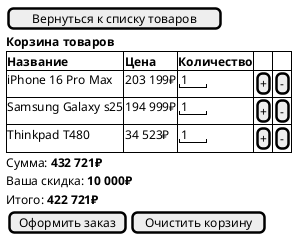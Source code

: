 @startsalt Корзина товаров
{
  [Вернуться к списку товаров]
  <b>Корзина товаров
  {#
    <b>Название        | <b>Цена  | <b>Количество | .   | .
    iPhone 16 Pro Max  | 203 199₽ | "  1"         | [+] | [-]
    Samsung Galaxy s25 | 194 999₽ | "  1"         | [+] | [-]
    Thinkpad T480      | 34 523₽  | "  1"         | [+] | [-]
  }
  Сумма: <b>432 721₽
  Ваша скидка: <b>10 000₽
  Итого: <b>422 721₽
  {
    [Оформить заказ] | [Очистить корзину]
  }
}
@endsalt
